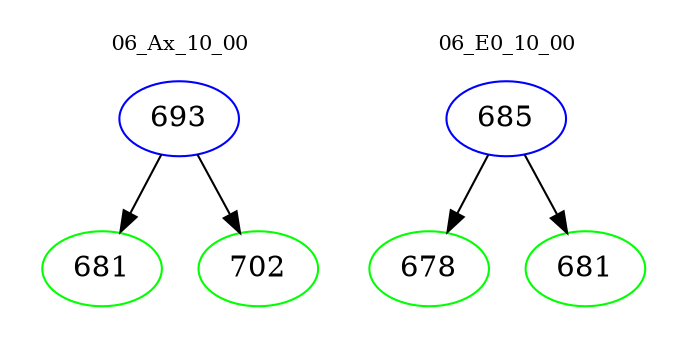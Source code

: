 digraph{
subgraph cluster_0 {
color = white
label = "06_Ax_10_00";
fontsize=10;
T0_693 [label="693", color="blue"]
T0_693 -> T0_681 [color="black"]
T0_681 [label="681", color="green"]
T0_693 -> T0_702 [color="black"]
T0_702 [label="702", color="green"]
}
subgraph cluster_1 {
color = white
label = "06_E0_10_00";
fontsize=10;
T1_685 [label="685", color="blue"]
T1_685 -> T1_678 [color="black"]
T1_678 [label="678", color="green"]
T1_685 -> T1_681 [color="black"]
T1_681 [label="681", color="green"]
}
}

